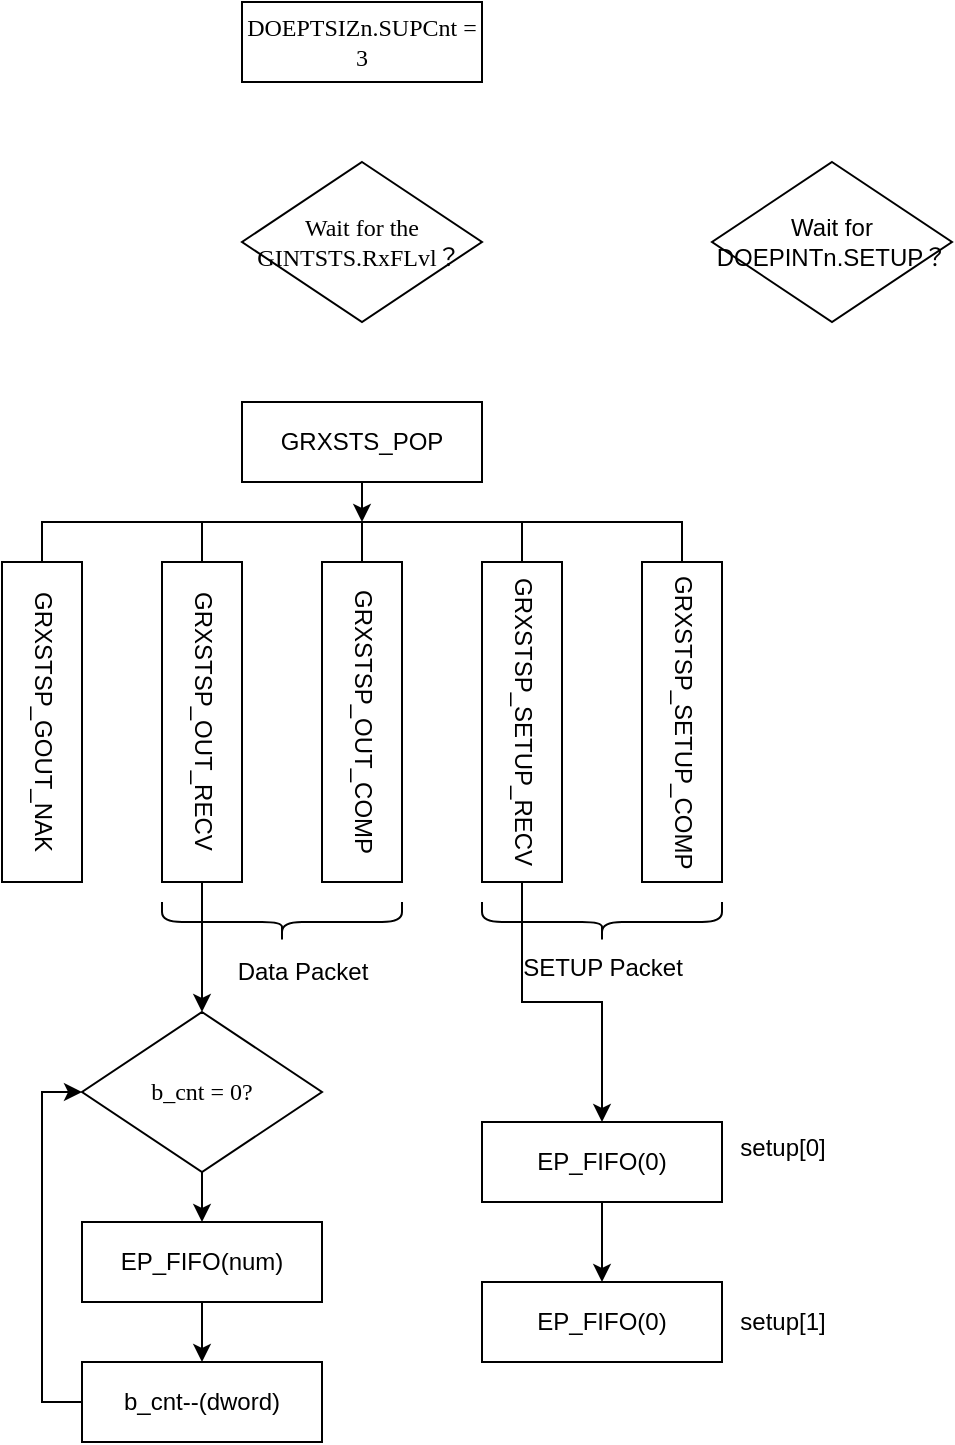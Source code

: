 <mxfile version="24.0.7" type="github">
  <diagram name="CPU模式-控制写" id="8qHHf86Km8xu53TTmbzO">
    <mxGraphModel dx="954" dy="558" grid="1" gridSize="10" guides="1" tooltips="1" connect="1" arrows="1" fold="1" page="1" pageScale="1" pageWidth="827" pageHeight="1169" math="0" shadow="0">
      <root>
        <mxCell id="0" />
        <mxCell id="1" parent="0" />
        <mxCell id="pTS0PdaVuz67kwv-0Vcf-1" value="&lt;div&gt;&lt;span style=&quot;font-family: &amp;quot;Book Antiqua&amp;quot;;&quot;&gt;&lt;font style=&quot;font-size: 12px;&quot;&gt;DOEPTSIZn.SUPCnt = 3&lt;/font&gt;&lt;/span&gt;&lt;/div&gt;" style="rounded=0;whiteSpace=wrap;html=1;" vertex="1" parent="1">
          <mxGeometry x="240" y="80" width="120" height="40" as="geometry" />
        </mxCell>
        <mxCell id="pTS0PdaVuz67kwv-0Vcf-2" value="&lt;div&gt;&lt;span style=&quot;font-family: Arial;&quot;&gt;&lt;font style=&quot;font-size: 12px;&quot;&gt;Wait for DOEPINTn.SETUP？&lt;/font&gt;&lt;/span&gt;&lt;/div&gt;" style="rhombus;whiteSpace=wrap;html=1;" vertex="1" parent="1">
          <mxGeometry x="475" y="160" width="120" height="80" as="geometry" />
        </mxCell>
        <mxCell id="pTS0PdaVuz67kwv-0Vcf-3" value="&lt;div&gt;&lt;font style=&quot;font-size: 12px;&quot;&gt;&lt;span style=&quot;font-family: 宋体;&quot;&gt; &lt;/span&gt;&lt;span style=&quot;font-family: &amp;quot;Book Antiqua&amp;quot;;&quot;&gt;Wait for the GINTSTS.RxFLvl？&amp;nbsp;&lt;/span&gt;&lt;/font&gt;&lt;/div&gt;" style="rhombus;whiteSpace=wrap;html=1;" vertex="1" parent="1">
          <mxGeometry x="240" y="160" width="120" height="80" as="geometry" />
        </mxCell>
        <mxCell id="pTS0PdaVuz67kwv-0Vcf-16" style="edgeStyle=orthogonalEdgeStyle;rounded=0;orthogonalLoop=1;jettySize=auto;html=1;exitX=0.5;exitY=1;exitDx=0;exitDy=0;" edge="1" parent="1" source="pTS0PdaVuz67kwv-0Vcf-4">
          <mxGeometry relative="1" as="geometry">
            <mxPoint x="300" y="340" as="targetPoint" />
          </mxGeometry>
        </mxCell>
        <mxCell id="pTS0PdaVuz67kwv-0Vcf-4" value="&lt;div&gt;&lt;span style=&quot;font-family: Arial;&quot;&gt;&lt;font style=&quot;font-size: 12px;&quot;&gt;GRXSTS_POP&lt;/font&gt;&lt;/span&gt;&lt;/div&gt;" style="rounded=0;whiteSpace=wrap;html=1;" vertex="1" parent="1">
          <mxGeometry x="240" y="280" width="120" height="40" as="geometry" />
        </mxCell>
        <mxCell id="pTS0PdaVuz67kwv-0Vcf-12" style="edgeStyle=orthogonalEdgeStyle;rounded=0;orthogonalLoop=1;jettySize=auto;html=1;exitX=0;exitY=0.5;exitDx=0;exitDy=0;entryX=0;entryY=0.5;entryDx=0;entryDy=0;endArrow=none;endFill=0;" edge="1" parent="1" source="pTS0PdaVuz67kwv-0Vcf-5" target="pTS0PdaVuz67kwv-0Vcf-9">
          <mxGeometry relative="1" as="geometry" />
        </mxCell>
        <mxCell id="pTS0PdaVuz67kwv-0Vcf-5" value="&lt;div&gt;&lt;span style=&quot;font-family: Arial;&quot;&gt;&lt;font style=&quot;font-size: 12px;&quot;&gt;GRXSTSP_GOUT_NAK&lt;/font&gt;&lt;/span&gt;&lt;/div&gt;" style="rounded=0;whiteSpace=wrap;html=1;direction=south;textDirection=vertical-lr;" vertex="1" parent="1">
          <mxGeometry x="120" y="360" width="40" height="160" as="geometry" />
        </mxCell>
        <mxCell id="pTS0PdaVuz67kwv-0Vcf-14" style="edgeStyle=orthogonalEdgeStyle;rounded=0;orthogonalLoop=1;jettySize=auto;html=1;exitX=1;exitY=0.5;exitDx=0;exitDy=0;endArrow=none;endFill=0;" edge="1" parent="1" source="pTS0PdaVuz67kwv-0Vcf-6">
          <mxGeometry relative="1" as="geometry">
            <mxPoint x="220" y="340" as="targetPoint" />
          </mxGeometry>
        </mxCell>
        <mxCell id="pTS0PdaVuz67kwv-0Vcf-34" style="edgeStyle=orthogonalEdgeStyle;rounded=0;orthogonalLoop=1;jettySize=auto;html=1;exitX=0;exitY=0.5;exitDx=0;exitDy=0;entryX=0.5;entryY=0;entryDx=0;entryDy=0;" edge="1" parent="1" source="pTS0PdaVuz67kwv-0Vcf-6" target="pTS0PdaVuz67kwv-0Vcf-27">
          <mxGeometry relative="1" as="geometry" />
        </mxCell>
        <mxCell id="pTS0PdaVuz67kwv-0Vcf-6" value="&lt;div&gt;&lt;span style=&quot;font-family: Arial;&quot;&gt;&lt;font style=&quot;font-size: 12px;&quot;&gt;GRXSTSP_OUT_RECV&lt;/font&gt;&lt;/span&gt;&lt;/div&gt;" style="rounded=0;whiteSpace=wrap;html=1;direction=north;horizontal=1;textDirection=vertical-lr;" vertex="1" parent="1">
          <mxGeometry x="200" y="360" width="40" height="160" as="geometry" />
        </mxCell>
        <mxCell id="pTS0PdaVuz67kwv-0Vcf-17" style="edgeStyle=orthogonalEdgeStyle;rounded=0;orthogonalLoop=1;jettySize=auto;html=1;exitX=0;exitY=0.5;exitDx=0;exitDy=0;endArrow=none;endFill=0;" edge="1" parent="1" source="pTS0PdaVuz67kwv-0Vcf-7">
          <mxGeometry relative="1" as="geometry">
            <mxPoint x="300" y="340" as="targetPoint" />
          </mxGeometry>
        </mxCell>
        <mxCell id="pTS0PdaVuz67kwv-0Vcf-7" value="&lt;div&gt;&lt;span style=&quot;font-family: Arial;&quot;&gt;&lt;font style=&quot;font-size: 12px;&quot;&gt;GRXSTSP_OUT_COMP&lt;/font&gt;&lt;/span&gt;&lt;/div&gt;" style="rounded=0;whiteSpace=wrap;html=1;direction=south;textDirection=vertical-lr;" vertex="1" parent="1">
          <mxGeometry x="280" y="360" width="40" height="160" as="geometry" />
        </mxCell>
        <mxCell id="pTS0PdaVuz67kwv-0Vcf-15" style="edgeStyle=orthogonalEdgeStyle;rounded=0;orthogonalLoop=1;jettySize=auto;html=1;exitX=0;exitY=0.5;exitDx=0;exitDy=0;endArrow=none;endFill=0;" edge="1" parent="1" source="pTS0PdaVuz67kwv-0Vcf-8">
          <mxGeometry relative="1" as="geometry">
            <mxPoint x="380" y="340" as="targetPoint" />
          </mxGeometry>
        </mxCell>
        <mxCell id="pTS0PdaVuz67kwv-0Vcf-37" style="edgeStyle=orthogonalEdgeStyle;rounded=0;orthogonalLoop=1;jettySize=auto;html=1;exitX=1;exitY=0.5;exitDx=0;exitDy=0;" edge="1" parent="1" source="pTS0PdaVuz67kwv-0Vcf-8" target="pTS0PdaVuz67kwv-0Vcf-35">
          <mxGeometry relative="1" as="geometry" />
        </mxCell>
        <mxCell id="pTS0PdaVuz67kwv-0Vcf-8" value="&lt;div&gt;&lt;span style=&quot;font-family: Arial;&quot;&gt;&lt;font style=&quot;font-size: 12px;&quot;&gt;GRXSTSP_SETUP_RECV&lt;/font&gt;&lt;/span&gt;&lt;/div&gt;" style="rounded=0;whiteSpace=wrap;html=1;direction=south;textDirection=vertical-lr;" vertex="1" parent="1">
          <mxGeometry x="360" y="360" width="40" height="160" as="geometry" />
        </mxCell>
        <mxCell id="pTS0PdaVuz67kwv-0Vcf-9" value="&lt;div&gt;&lt;span style=&quot;font-family: Arial;&quot;&gt;&lt;font style=&quot;font-size: 12px;&quot;&gt;GRXSTSP_SETUP_COMP&lt;/font&gt;&lt;/span&gt;&lt;/div&gt;" style="rounded=0;whiteSpace=wrap;html=1;direction=south;textDirection=vertical-lr;" vertex="1" parent="1">
          <mxGeometry x="440" y="360" width="40" height="160" as="geometry" />
        </mxCell>
        <mxCell id="pTS0PdaVuz67kwv-0Vcf-18" value="" style="shape=curlyBracket;whiteSpace=wrap;html=1;rounded=1;flipH=1;labelPosition=right;verticalLabelPosition=middle;align=left;verticalAlign=middle;direction=north;" vertex="1" parent="1">
          <mxGeometry x="360" y="530" width="120" height="20" as="geometry" />
        </mxCell>
        <mxCell id="pTS0PdaVuz67kwv-0Vcf-19" value="SETUP Packet" style="text;html=1;align=center;verticalAlign=middle;resizable=0;points=[];autosize=1;strokeColor=none;fillColor=none;" vertex="1" parent="1">
          <mxGeometry x="370" y="548" width="100" height="30" as="geometry" />
        </mxCell>
        <mxCell id="pTS0PdaVuz67kwv-0Vcf-20" value="" style="shape=curlyBracket;whiteSpace=wrap;html=1;rounded=1;flipH=1;labelPosition=right;verticalLabelPosition=middle;align=left;verticalAlign=middle;direction=north;" vertex="1" parent="1">
          <mxGeometry x="200" y="530" width="120" height="20" as="geometry" />
        </mxCell>
        <mxCell id="pTS0PdaVuz67kwv-0Vcf-21" value="Data Packet" style="text;html=1;align=center;verticalAlign=middle;resizable=0;points=[];autosize=1;strokeColor=none;fillColor=none;" vertex="1" parent="1">
          <mxGeometry x="225" y="550" width="90" height="30" as="geometry" />
        </mxCell>
        <mxCell id="pTS0PdaVuz67kwv-0Vcf-32" style="edgeStyle=orthogonalEdgeStyle;rounded=0;orthogonalLoop=1;jettySize=auto;html=1;exitX=0.5;exitY=1;exitDx=0;exitDy=0;entryX=0.5;entryY=0;entryDx=0;entryDy=0;" edge="1" parent="1" source="pTS0PdaVuz67kwv-0Vcf-24" target="pTS0PdaVuz67kwv-0Vcf-31">
          <mxGeometry relative="1" as="geometry" />
        </mxCell>
        <mxCell id="pTS0PdaVuz67kwv-0Vcf-24" value="&lt;font face=&quot;Arial&quot;&gt;EP_FIFO(num)&lt;/font&gt;" style="rounded=0;whiteSpace=wrap;html=1;" vertex="1" parent="1">
          <mxGeometry x="160" y="690" width="120" height="40" as="geometry" />
        </mxCell>
        <mxCell id="pTS0PdaVuz67kwv-0Vcf-28" style="edgeStyle=orthogonalEdgeStyle;rounded=0;orthogonalLoop=1;jettySize=auto;html=1;exitX=0.5;exitY=1;exitDx=0;exitDy=0;entryX=0.5;entryY=0;entryDx=0;entryDy=0;" edge="1" parent="1" source="pTS0PdaVuz67kwv-0Vcf-27" target="pTS0PdaVuz67kwv-0Vcf-24">
          <mxGeometry relative="1" as="geometry" />
        </mxCell>
        <mxCell id="pTS0PdaVuz67kwv-0Vcf-27" value="&lt;div&gt;&lt;font style=&quot;font-size: 12px;&quot;&gt;&lt;span style=&quot;font-family: 宋体;&quot;&gt; &lt;/span&gt;&lt;span style=&quot;font-family: &amp;quot;Book Antiqua&amp;quot;;&quot;&gt;b_cnt = 0?&lt;/span&gt;&lt;/font&gt;&lt;/div&gt;" style="rhombus;whiteSpace=wrap;html=1;" vertex="1" parent="1">
          <mxGeometry x="160" y="585" width="120" height="80" as="geometry" />
        </mxCell>
        <mxCell id="pTS0PdaVuz67kwv-0Vcf-33" style="edgeStyle=orthogonalEdgeStyle;rounded=0;orthogonalLoop=1;jettySize=auto;html=1;exitX=0;exitY=0.5;exitDx=0;exitDy=0;entryX=0;entryY=0.5;entryDx=0;entryDy=0;" edge="1" parent="1" source="pTS0PdaVuz67kwv-0Vcf-31" target="pTS0PdaVuz67kwv-0Vcf-27">
          <mxGeometry relative="1" as="geometry" />
        </mxCell>
        <mxCell id="pTS0PdaVuz67kwv-0Vcf-31" value="&lt;font face=&quot;Arial&quot;&gt;b_cnt--(dword)&lt;/font&gt;" style="rounded=0;whiteSpace=wrap;html=1;" vertex="1" parent="1">
          <mxGeometry x="160" y="760" width="120" height="40" as="geometry" />
        </mxCell>
        <mxCell id="pTS0PdaVuz67kwv-0Vcf-38" style="edgeStyle=orthogonalEdgeStyle;rounded=0;orthogonalLoop=1;jettySize=auto;html=1;exitX=0.5;exitY=1;exitDx=0;exitDy=0;entryX=0.5;entryY=0;entryDx=0;entryDy=0;" edge="1" parent="1" source="pTS0PdaVuz67kwv-0Vcf-35" target="pTS0PdaVuz67kwv-0Vcf-36">
          <mxGeometry relative="1" as="geometry" />
        </mxCell>
        <mxCell id="pTS0PdaVuz67kwv-0Vcf-35" value="&lt;font face=&quot;Arial&quot;&gt;EP_FIFO(0)&lt;/font&gt;" style="rounded=0;whiteSpace=wrap;html=1;" vertex="1" parent="1">
          <mxGeometry x="360" y="640" width="120" height="40" as="geometry" />
        </mxCell>
        <mxCell id="pTS0PdaVuz67kwv-0Vcf-36" value="&lt;font face=&quot;Arial&quot;&gt;EP_FIFO(0)&lt;/font&gt;" style="rounded=0;whiteSpace=wrap;html=1;" vertex="1" parent="1">
          <mxGeometry x="360" y="720" width="120" height="40" as="geometry" />
        </mxCell>
        <mxCell id="pTS0PdaVuz67kwv-0Vcf-39" value="setup[0]" style="text;html=1;align=center;verticalAlign=middle;resizable=0;points=[];autosize=1;strokeColor=none;fillColor=none;" vertex="1" parent="1">
          <mxGeometry x="475" y="638" width="70" height="30" as="geometry" />
        </mxCell>
        <mxCell id="pTS0PdaVuz67kwv-0Vcf-40" value="setup[1]" style="text;html=1;align=center;verticalAlign=middle;resizable=0;points=[];autosize=1;strokeColor=none;fillColor=none;" vertex="1" parent="1">
          <mxGeometry x="475" y="725" width="70" height="30" as="geometry" />
        </mxCell>
      </root>
    </mxGraphModel>
  </diagram>
</mxfile>
